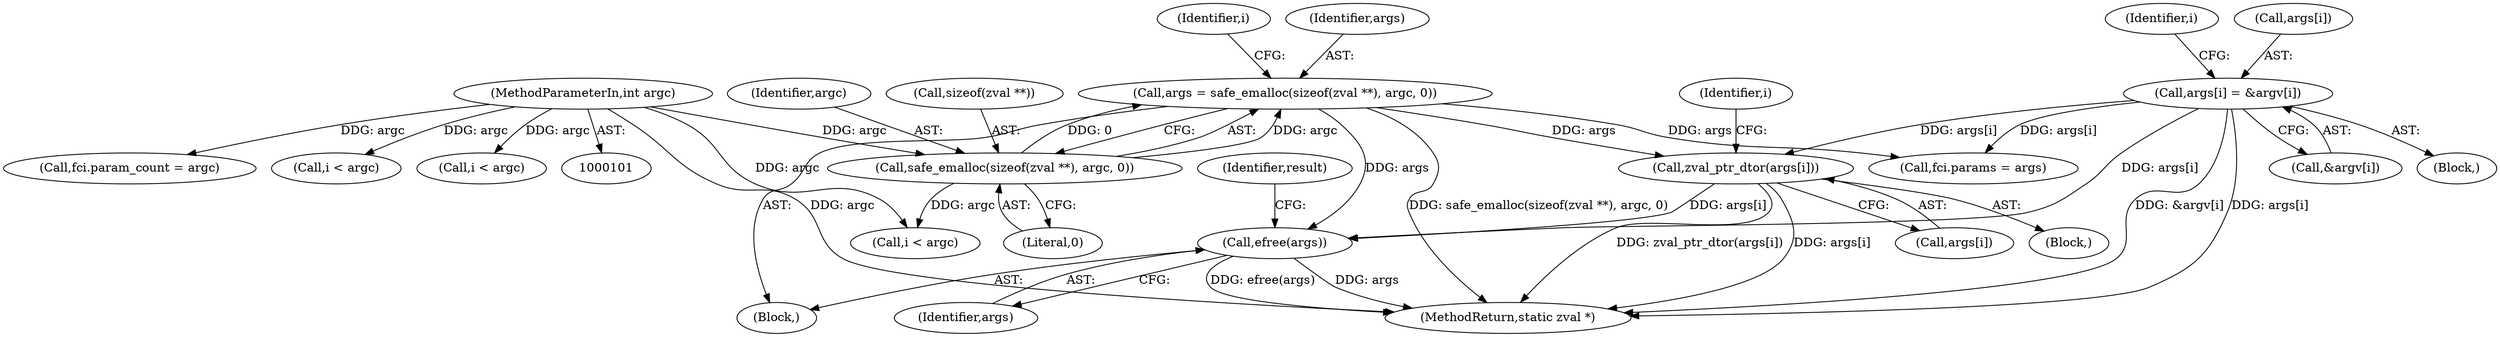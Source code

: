 digraph "0_php_dccda88f27a084bcbbb30198ace12b4e7ae961cc_10@API" {
"1000260" [label="(Call,efree(args))"];
"1000140" [label="(Call,args[i] = &argv[i])"];
"1000256" [label="(Call,zval_ptr_dtor(args[i]))"];
"1000123" [label="(Call,args = safe_emalloc(sizeof(zval **), argc, 0))"];
"1000125" [label="(Call,safe_emalloc(sizeof(zval **), argc, 0))"];
"1000105" [label="(MethodParameterIn,int argc)"];
"1000140" [label="(Call,args[i] = &argv[i])"];
"1000125" [label="(Call,safe_emalloc(sizeof(zval **), argc, 0))"];
"1000129" [label="(Literal,0)"];
"1000128" [label="(Identifier,argc)"];
"1000255" [label="(Block,)"];
"1000139" [label="(Block,)"];
"1000260" [label="(Call,efree(args))"];
"1000138" [label="(Identifier,i)"];
"1000188" [label="(Call,fci.params = args)"];
"1000144" [label="(Call,&argv[i])"];
"1000296" [label="(MethodReturn,static zval *)"];
"1000183" [label="(Call,fci.param_count = argc)"];
"1000283" [label="(Call,i < argc)"];
"1000256" [label="(Call,zval_ptr_dtor(args[i]))"];
"1000132" [label="(Identifier,i)"];
"1000124" [label="(Identifier,args)"];
"1000118" [label="(Block,)"];
"1000257" [label="(Call,args[i])"];
"1000250" [label="(Call,i < argc)"];
"1000254" [label="(Identifier,i)"];
"1000264" [label="(Identifier,result)"];
"1000141" [label="(Call,args[i])"];
"1000123" [label="(Call,args = safe_emalloc(sizeof(zval **), argc, 0))"];
"1000134" [label="(Call,i < argc)"];
"1000105" [label="(MethodParameterIn,int argc)"];
"1000261" [label="(Identifier,args)"];
"1000126" [label="(Call,sizeof(zval **))"];
"1000260" -> "1000118"  [label="AST: "];
"1000260" -> "1000261"  [label="CFG: "];
"1000261" -> "1000260"  [label="AST: "];
"1000264" -> "1000260"  [label="CFG: "];
"1000260" -> "1000296"  [label="DDG: efree(args)"];
"1000260" -> "1000296"  [label="DDG: args"];
"1000140" -> "1000260"  [label="DDG: args[i]"];
"1000256" -> "1000260"  [label="DDG: args[i]"];
"1000123" -> "1000260"  [label="DDG: args"];
"1000140" -> "1000139"  [label="AST: "];
"1000140" -> "1000144"  [label="CFG: "];
"1000141" -> "1000140"  [label="AST: "];
"1000144" -> "1000140"  [label="AST: "];
"1000138" -> "1000140"  [label="CFG: "];
"1000140" -> "1000296"  [label="DDG: args[i]"];
"1000140" -> "1000296"  [label="DDG: &argv[i]"];
"1000140" -> "1000188"  [label="DDG: args[i]"];
"1000140" -> "1000256"  [label="DDG: args[i]"];
"1000256" -> "1000255"  [label="AST: "];
"1000256" -> "1000257"  [label="CFG: "];
"1000257" -> "1000256"  [label="AST: "];
"1000254" -> "1000256"  [label="CFG: "];
"1000256" -> "1000296"  [label="DDG: zval_ptr_dtor(args[i])"];
"1000256" -> "1000296"  [label="DDG: args[i]"];
"1000123" -> "1000256"  [label="DDG: args"];
"1000123" -> "1000118"  [label="AST: "];
"1000123" -> "1000125"  [label="CFG: "];
"1000124" -> "1000123"  [label="AST: "];
"1000125" -> "1000123"  [label="AST: "];
"1000132" -> "1000123"  [label="CFG: "];
"1000123" -> "1000296"  [label="DDG: safe_emalloc(sizeof(zval **), argc, 0)"];
"1000125" -> "1000123"  [label="DDG: argc"];
"1000125" -> "1000123"  [label="DDG: 0"];
"1000123" -> "1000188"  [label="DDG: args"];
"1000125" -> "1000129"  [label="CFG: "];
"1000126" -> "1000125"  [label="AST: "];
"1000128" -> "1000125"  [label="AST: "];
"1000129" -> "1000125"  [label="AST: "];
"1000105" -> "1000125"  [label="DDG: argc"];
"1000125" -> "1000134"  [label="DDG: argc"];
"1000105" -> "1000101"  [label="AST: "];
"1000105" -> "1000296"  [label="DDG: argc"];
"1000105" -> "1000134"  [label="DDG: argc"];
"1000105" -> "1000183"  [label="DDG: argc"];
"1000105" -> "1000250"  [label="DDG: argc"];
"1000105" -> "1000283"  [label="DDG: argc"];
}
